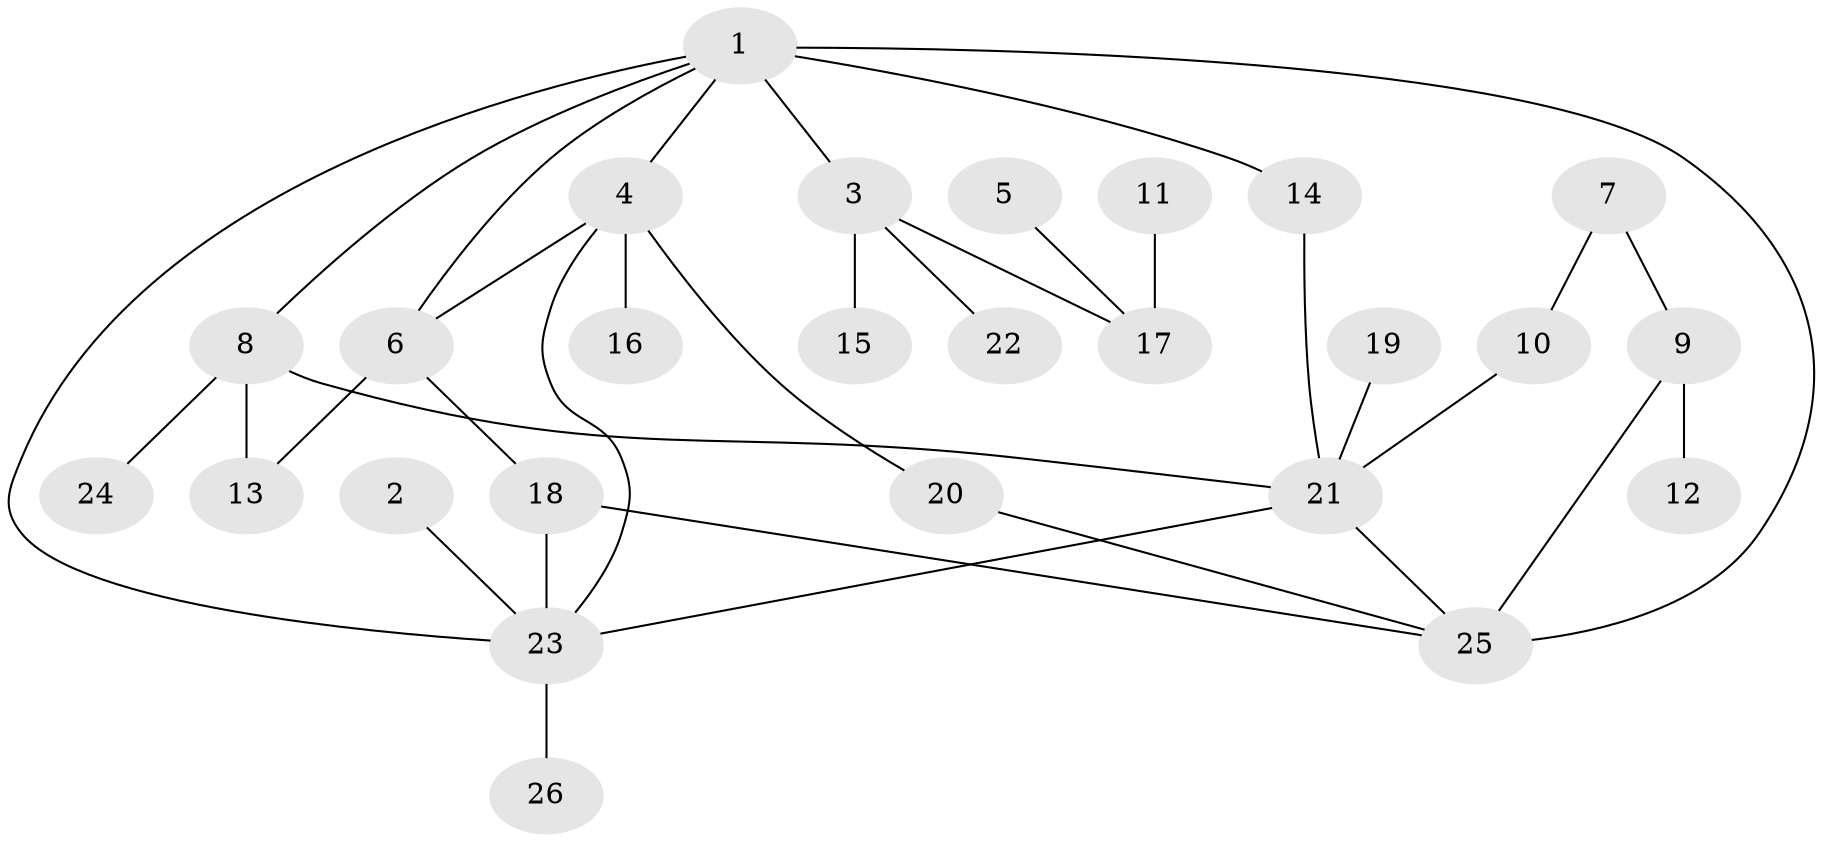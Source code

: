 // original degree distribution, {6: 0.038461538461538464, 5: 0.09615384615384616, 8: 0.019230769230769232, 7: 0.038461538461538464, 4: 0.038461538461538464, 1: 0.5, 2: 0.21153846153846154, 3: 0.057692307692307696}
// Generated by graph-tools (version 1.1) at 2025/02/03/09/25 03:02:47]
// undirected, 26 vertices, 35 edges
graph export_dot {
graph [start="1"]
  node [color=gray90,style=filled];
  1;
  2;
  3;
  4;
  5;
  6;
  7;
  8;
  9;
  10;
  11;
  12;
  13;
  14;
  15;
  16;
  17;
  18;
  19;
  20;
  21;
  22;
  23;
  24;
  25;
  26;
  1 -- 3 [weight=1.0];
  1 -- 4 [weight=1.0];
  1 -- 6 [weight=1.0];
  1 -- 8 [weight=1.0];
  1 -- 14 [weight=1.0];
  1 -- 23 [weight=1.0];
  1 -- 25 [weight=2.0];
  2 -- 23 [weight=1.0];
  3 -- 15 [weight=1.0];
  3 -- 17 [weight=1.0];
  3 -- 22 [weight=1.0];
  4 -- 6 [weight=1.0];
  4 -- 16 [weight=1.0];
  4 -- 20 [weight=1.0];
  4 -- 23 [weight=1.0];
  5 -- 17 [weight=1.0];
  6 -- 13 [weight=1.0];
  6 -- 18 [weight=1.0];
  7 -- 9 [weight=1.0];
  7 -- 10 [weight=1.0];
  8 -- 13 [weight=1.0];
  8 -- 21 [weight=1.0];
  8 -- 24 [weight=1.0];
  9 -- 12 [weight=1.0];
  9 -- 25 [weight=1.0];
  10 -- 21 [weight=1.0];
  11 -- 17 [weight=1.0];
  14 -- 21 [weight=1.0];
  18 -- 23 [weight=1.0];
  18 -- 25 [weight=1.0];
  19 -- 21 [weight=1.0];
  20 -- 25 [weight=1.0];
  21 -- 23 [weight=1.0];
  21 -- 25 [weight=1.0];
  23 -- 26 [weight=1.0];
}
